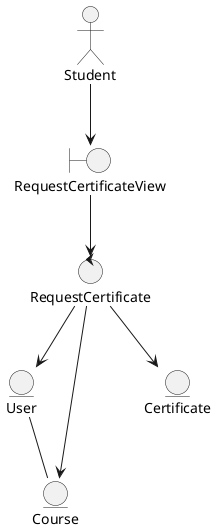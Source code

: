 @startuml

:Student: as o1


boundary RequestCertificateView

control "RequestCertificate" as o2


entity "User" as o4
entity "Course" as o5
entity "Certificate" as o6

o1 --> RequestCertificateView

RequestCertificateView --> o2
o2 --> o4
o2 --> o5

o4 -- o5
o2 --> o6 



@enduml